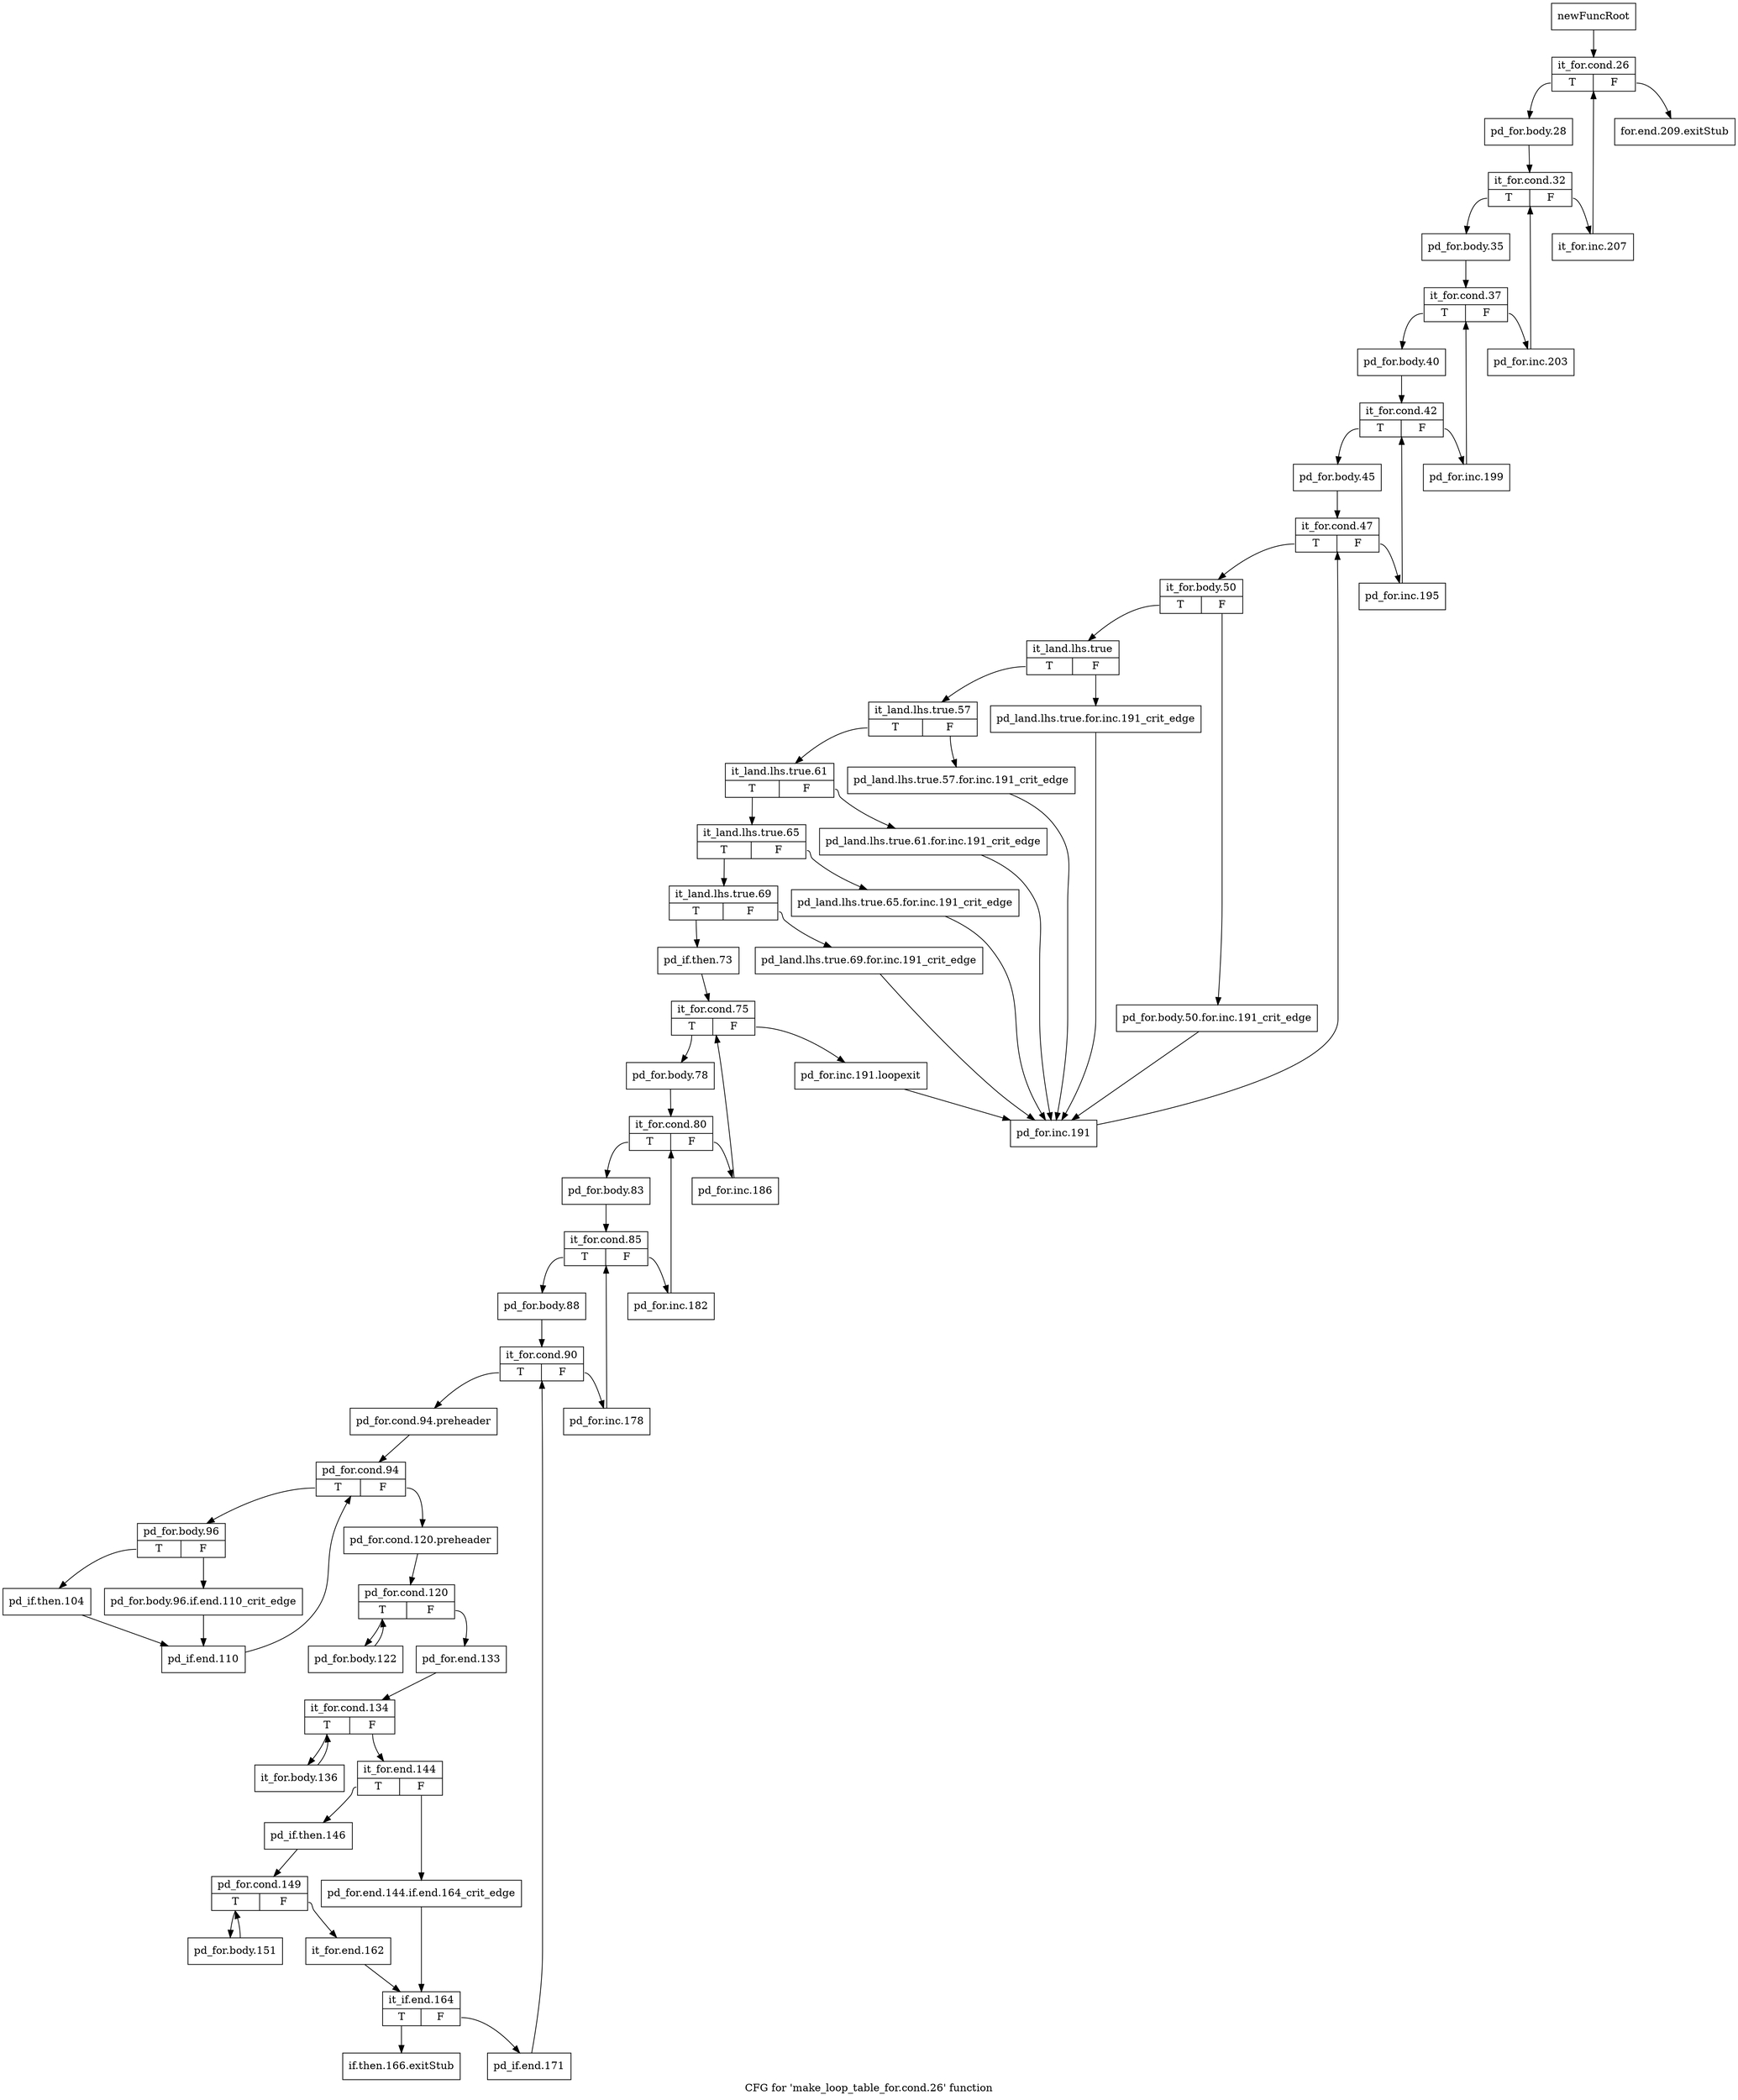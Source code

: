 digraph "CFG for 'make_loop_table_for.cond.26' function" {
	label="CFG for 'make_loop_table_for.cond.26' function";

	Node0x1a25af0 [shape=record,label="{newFuncRoot}"];
	Node0x1a25af0 -> Node0x1a25be0;
	Node0x1a25b40 [shape=record,label="{for.end.209.exitStub}"];
	Node0x1a25b90 [shape=record,label="{if.then.166.exitStub}"];
	Node0x1a25be0 [shape=record,label="{it_for.cond.26|{<s0>T|<s1>F}}"];
	Node0x1a25be0:s0 -> Node0x1a25c30;
	Node0x1a25be0:s1 -> Node0x1a25b40;
	Node0x1a25c30 [shape=record,label="{pd_for.body.28}"];
	Node0x1a25c30 -> Node0x1a25c80;
	Node0x1a25c80 [shape=record,label="{it_for.cond.32|{<s0>T|<s1>F}}"];
	Node0x1a25c80:s0 -> Node0x1a25d20;
	Node0x1a25c80:s1 -> Node0x1a25cd0;
	Node0x1a25cd0 [shape=record,label="{it_for.inc.207}"];
	Node0x1a25cd0 -> Node0x1a25be0;
	Node0x1a25d20 [shape=record,label="{pd_for.body.35}"];
	Node0x1a25d20 -> Node0x1a25d70;
	Node0x1a25d70 [shape=record,label="{it_for.cond.37|{<s0>T|<s1>F}}"];
	Node0x1a25d70:s0 -> Node0x1a25e10;
	Node0x1a25d70:s1 -> Node0x1a25dc0;
	Node0x1a25dc0 [shape=record,label="{pd_for.inc.203}"];
	Node0x1a25dc0 -> Node0x1a25c80;
	Node0x1a25e10 [shape=record,label="{pd_for.body.40}"];
	Node0x1a25e10 -> Node0x1a25e60;
	Node0x1a25e60 [shape=record,label="{it_for.cond.42|{<s0>T|<s1>F}}"];
	Node0x1a25e60:s0 -> Node0x1a25f00;
	Node0x1a25e60:s1 -> Node0x1a25eb0;
	Node0x1a25eb0 [shape=record,label="{pd_for.inc.199}"];
	Node0x1a25eb0 -> Node0x1a25d70;
	Node0x1a25f00 [shape=record,label="{pd_for.body.45}"];
	Node0x1a25f00 -> Node0x1a25f50;
	Node0x1a25f50 [shape=record,label="{it_for.cond.47|{<s0>T|<s1>F}}"];
	Node0x1a25f50:s0 -> Node0x1a25ff0;
	Node0x1a25f50:s1 -> Node0x1a25fa0;
	Node0x1a25fa0 [shape=record,label="{pd_for.inc.195}"];
	Node0x1a25fa0 -> Node0x1a25e60;
	Node0x1a25ff0 [shape=record,label="{it_for.body.50|{<s0>T|<s1>F}}"];
	Node0x1a25ff0:s0 -> Node0x1a26090;
	Node0x1a25ff0:s1 -> Node0x1a26040;
	Node0x1a26040 [shape=record,label="{pd_for.body.50.for.inc.191_crit_edge}"];
	Node0x1a26040 -> Node0x1a264a0;
	Node0x1a26090 [shape=record,label="{it_land.lhs.true|{<s0>T|<s1>F}}"];
	Node0x1a26090:s0 -> Node0x1a26130;
	Node0x1a26090:s1 -> Node0x1a260e0;
	Node0x1a260e0 [shape=record,label="{pd_land.lhs.true.for.inc.191_crit_edge}"];
	Node0x1a260e0 -> Node0x1a264a0;
	Node0x1a26130 [shape=record,label="{it_land.lhs.true.57|{<s0>T|<s1>F}}"];
	Node0x1a26130:s0 -> Node0x1a261d0;
	Node0x1a26130:s1 -> Node0x1a26180;
	Node0x1a26180 [shape=record,label="{pd_land.lhs.true.57.for.inc.191_crit_edge}"];
	Node0x1a26180 -> Node0x1a264a0;
	Node0x1a261d0 [shape=record,label="{it_land.lhs.true.61|{<s0>T|<s1>F}}"];
	Node0x1a261d0:s0 -> Node0x1a26270;
	Node0x1a261d0:s1 -> Node0x1a26220;
	Node0x1a26220 [shape=record,label="{pd_land.lhs.true.61.for.inc.191_crit_edge}"];
	Node0x1a26220 -> Node0x1a264a0;
	Node0x1a26270 [shape=record,label="{it_land.lhs.true.65|{<s0>T|<s1>F}}"];
	Node0x1a26270:s0 -> Node0x1a26310;
	Node0x1a26270:s1 -> Node0x1a262c0;
	Node0x1a262c0 [shape=record,label="{pd_land.lhs.true.65.for.inc.191_crit_edge}"];
	Node0x1a262c0 -> Node0x1a264a0;
	Node0x1a26310 [shape=record,label="{it_land.lhs.true.69|{<s0>T|<s1>F}}"];
	Node0x1a26310:s0 -> Node0x1a263b0;
	Node0x1a26310:s1 -> Node0x1a26360;
	Node0x1a26360 [shape=record,label="{pd_land.lhs.true.69.for.inc.191_crit_edge}"];
	Node0x1a26360 -> Node0x1a264a0;
	Node0x1a263b0 [shape=record,label="{pd_if.then.73}"];
	Node0x1a263b0 -> Node0x1a26400;
	Node0x1a26400 [shape=record,label="{it_for.cond.75|{<s0>T|<s1>F}}"];
	Node0x1a26400:s0 -> Node0x1a264f0;
	Node0x1a26400:s1 -> Node0x1a26450;
	Node0x1a26450 [shape=record,label="{pd_for.inc.191.loopexit}"];
	Node0x1a26450 -> Node0x1a264a0;
	Node0x1a264a0 [shape=record,label="{pd_for.inc.191}"];
	Node0x1a264a0 -> Node0x1a25f50;
	Node0x1a264f0 [shape=record,label="{pd_for.body.78}"];
	Node0x1a264f0 -> Node0x1a26540;
	Node0x1a26540 [shape=record,label="{it_for.cond.80|{<s0>T|<s1>F}}"];
	Node0x1a26540:s0 -> Node0x1a265e0;
	Node0x1a26540:s1 -> Node0x1a26590;
	Node0x1a26590 [shape=record,label="{pd_for.inc.186}"];
	Node0x1a26590 -> Node0x1a26400;
	Node0x1a265e0 [shape=record,label="{pd_for.body.83}"];
	Node0x1a265e0 -> Node0x1a26630;
	Node0x1a26630 [shape=record,label="{it_for.cond.85|{<s0>T|<s1>F}}"];
	Node0x1a26630:s0 -> Node0x1a266d0;
	Node0x1a26630:s1 -> Node0x1a26680;
	Node0x1a26680 [shape=record,label="{pd_for.inc.182}"];
	Node0x1a26680 -> Node0x1a26540;
	Node0x1a266d0 [shape=record,label="{pd_for.body.88}"];
	Node0x1a266d0 -> Node0x1a26720;
	Node0x1a26720 [shape=record,label="{it_for.cond.90|{<s0>T|<s1>F}}"];
	Node0x1a26720:s0 -> Node0x1a267c0;
	Node0x1a26720:s1 -> Node0x1a26770;
	Node0x1a26770 [shape=record,label="{pd_for.inc.178}"];
	Node0x1a26770 -> Node0x1a26630;
	Node0x1a267c0 [shape=record,label="{pd_for.cond.94.preheader}"];
	Node0x1a267c0 -> Node0x1a26810;
	Node0x1a26810 [shape=record,label="{pd_for.cond.94|{<s0>T|<s1>F}}"];
	Node0x1a26810:s0 -> Node0x1a26cc0;
	Node0x1a26810:s1 -> Node0x1a26860;
	Node0x1a26860 [shape=record,label="{pd_for.cond.120.preheader}"];
	Node0x1a26860 -> Node0x1a268b0;
	Node0x1a268b0 [shape=record,label="{pd_for.cond.120|{<s0>T|<s1>F}}"];
	Node0x1a268b0:s0 -> Node0x1a26c70;
	Node0x1a268b0:s1 -> Node0x1a26900;
	Node0x1a26900 [shape=record,label="{pd_for.end.133}"];
	Node0x1a26900 -> Node0x1a26950;
	Node0x1a26950 [shape=record,label="{it_for.cond.134|{<s0>T|<s1>F}}"];
	Node0x1a26950:s0 -> Node0x1a26c20;
	Node0x1a26950:s1 -> Node0x1a269a0;
	Node0x1a269a0 [shape=record,label="{it_for.end.144|{<s0>T|<s1>F}}"];
	Node0x1a269a0:s0 -> Node0x1a26a40;
	Node0x1a269a0:s1 -> Node0x1a269f0;
	Node0x1a269f0 [shape=record,label="{pd_for.end.144.if.end.164_crit_edge}"];
	Node0x1a269f0 -> Node0x1a26b30;
	Node0x1a26a40 [shape=record,label="{pd_if.then.146}"];
	Node0x1a26a40 -> Node0x1a26a90;
	Node0x1a26a90 [shape=record,label="{pd_for.cond.149|{<s0>T|<s1>F}}"];
	Node0x1a26a90:s0 -> Node0x1a26bd0;
	Node0x1a26a90:s1 -> Node0x1a26ae0;
	Node0x1a26ae0 [shape=record,label="{it_for.end.162}"];
	Node0x1a26ae0 -> Node0x1a26b30;
	Node0x1a26b30 [shape=record,label="{it_if.end.164|{<s0>T|<s1>F}}"];
	Node0x1a26b30:s0 -> Node0x1a25b90;
	Node0x1a26b30:s1 -> Node0x1a26b80;
	Node0x1a26b80 [shape=record,label="{pd_if.end.171}"];
	Node0x1a26b80 -> Node0x1a26720;
	Node0x1a26bd0 [shape=record,label="{pd_for.body.151}"];
	Node0x1a26bd0 -> Node0x1a26a90;
	Node0x1a26c20 [shape=record,label="{it_for.body.136}"];
	Node0x1a26c20 -> Node0x1a26950;
	Node0x1a26c70 [shape=record,label="{pd_for.body.122}"];
	Node0x1a26c70 -> Node0x1a268b0;
	Node0x1a26cc0 [shape=record,label="{pd_for.body.96|{<s0>T|<s1>F}}"];
	Node0x1a26cc0:s0 -> Node0x1a26d60;
	Node0x1a26cc0:s1 -> Node0x1a26d10;
	Node0x1a26d10 [shape=record,label="{pd_for.body.96.if.end.110_crit_edge}"];
	Node0x1a26d10 -> Node0x1a26db0;
	Node0x1a26d60 [shape=record,label="{pd_if.then.104}"];
	Node0x1a26d60 -> Node0x1a26db0;
	Node0x1a26db0 [shape=record,label="{pd_if.end.110}"];
	Node0x1a26db0 -> Node0x1a26810;
}

